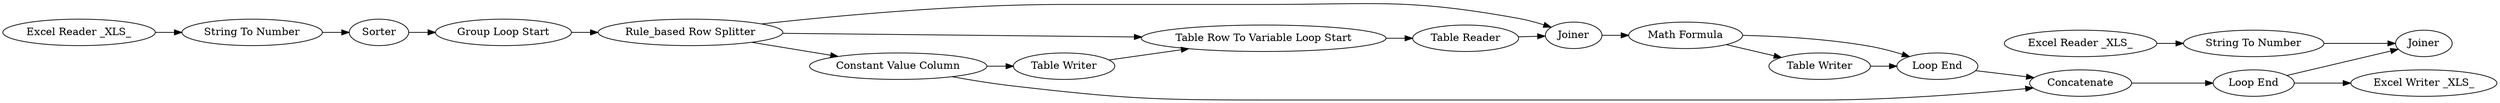 digraph {
	"2726962529004994496_220" [label="Loop End"]
	"2726962529004994496_1889" [label="Excel Writer _XLS_"]
	"2726962529004994496_223" [label=Joiner]
	"2726962529004994496_215" [label="Loop End"]
	"2726962529004994496_1" [label="Excel Reader _XLS_"]
	"2726962529004994496_219" [label=Concatenate]
	"2726962529004994496_214" [label="Table Writer"]
	"2726962529004994496_218" [label="String To Number"]
	"2726962529004994496_6" [label="Table Row To Variable Loop Start"]
	"2726962529004994496_211" [label="Table Reader"]
	"2726962529004994496_2" [label=Sorter]
	"2726962529004994496_212" [label="Constant Value Column"]
	"2726962529004994496_3" [label="Group Loop Start"]
	"2726962529004994496_5" [label="Rule_based Row Splitter"]
	"2726962529004994496_216" [label="Math Formula"]
	"2726962529004994496_221" [label="Excel Reader _XLS_"]
	"2726962529004994496_210" [label="Table Writer"]
	"2726962529004994496_217" [label=Joiner]
	"2726962529004994496_222" [label="String To Number"]
	"2726962529004994496_1" -> "2726962529004994496_218"
	"2726962529004994496_210" -> "2726962529004994496_6"
	"2726962529004994496_211" -> "2726962529004994496_217"
	"2726962529004994496_3" -> "2726962529004994496_5"
	"2726962529004994496_212" -> "2726962529004994496_219"
	"2726962529004994496_5" -> "2726962529004994496_6"
	"2726962529004994496_5" -> "2726962529004994496_217"
	"2726962529004994496_5" -> "2726962529004994496_212"
	"2726962529004994496_222" -> "2726962529004994496_223"
	"2726962529004994496_219" -> "2726962529004994496_220"
	"2726962529004994496_221" -> "2726962529004994496_222"
	"2726962529004994496_216" -> "2726962529004994496_215"
	"2726962529004994496_220" -> "2726962529004994496_223"
	"2726962529004994496_214" -> "2726962529004994496_215"
	"2726962529004994496_212" -> "2726962529004994496_210"
	"2726962529004994496_6" -> "2726962529004994496_211"
	"2726962529004994496_215" -> "2726962529004994496_219"
	"2726962529004994496_218" -> "2726962529004994496_2"
	"2726962529004994496_2" -> "2726962529004994496_3"
	"2726962529004994496_220" -> "2726962529004994496_1889"
	"2726962529004994496_217" -> "2726962529004994496_216"
	"2726962529004994496_216" -> "2726962529004994496_214"
	rankdir=LR
}

